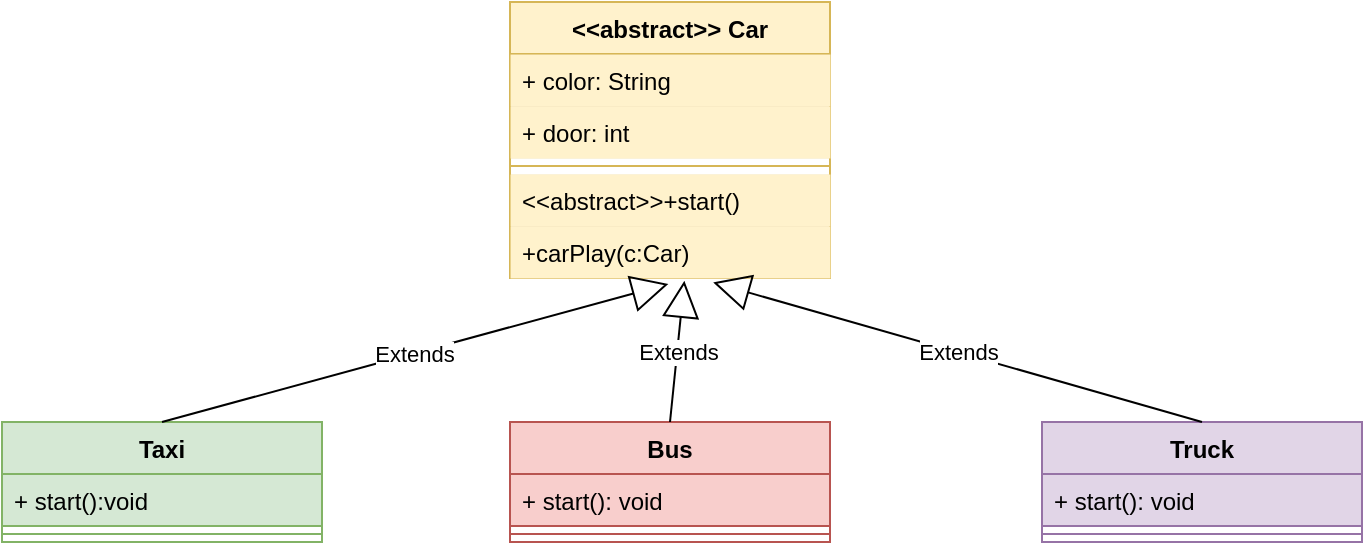 <mxfile version="24.8.4">
  <diagram name="페이지-1" id="96F42Z4XXSrE65KYv9gz">
    <mxGraphModel dx="1050" dy="557" grid="1" gridSize="10" guides="1" tooltips="1" connect="1" arrows="1" fold="1" page="1" pageScale="1" pageWidth="827" pageHeight="1169" math="0" shadow="0">
      <root>
        <mxCell id="0" />
        <mxCell id="1" parent="0" />
        <mxCell id="-99vGAYTfLDCgA36JUbV-1" value="&amp;lt;&amp;lt;abstract&amp;gt;&amp;gt; Car" style="swimlane;fontStyle=1;align=center;verticalAlign=top;childLayout=stackLayout;horizontal=1;startSize=26;horizontalStack=0;resizeParent=1;resizeParentMax=0;resizeLast=0;collapsible=1;marginBottom=0;whiteSpace=wrap;html=1;fillColor=#fff2cc;strokeColor=#d6b656;" vertex="1" parent="1">
          <mxGeometry x="334" y="40" width="160" height="138" as="geometry" />
        </mxCell>
        <mxCell id="-99vGAYTfLDCgA36JUbV-2" value="+ color: String" style="text;strokeColor=#d6b656;fillColor=#fff2cc;align=left;verticalAlign=top;spacingLeft=4;spacingRight=4;overflow=hidden;rotatable=0;points=[[0,0.5],[1,0.5]];portConstraint=eastwest;whiteSpace=wrap;html=1;strokeWidth=0;" vertex="1" parent="-99vGAYTfLDCgA36JUbV-1">
          <mxGeometry y="26" width="160" height="26" as="geometry" />
        </mxCell>
        <mxCell id="-99vGAYTfLDCgA36JUbV-19" value="+ door: int" style="text;strokeColor=#d6b656;fillColor=#fff2cc;align=left;verticalAlign=top;spacingLeft=4;spacingRight=4;overflow=hidden;rotatable=0;points=[[0,0.5],[1,0.5]];portConstraint=eastwest;whiteSpace=wrap;html=1;strokeWidth=0;" vertex="1" parent="-99vGAYTfLDCgA36JUbV-1">
          <mxGeometry y="52" width="160" height="26" as="geometry" />
        </mxCell>
        <mxCell id="-99vGAYTfLDCgA36JUbV-3" value="" style="line;strokeWidth=1;fillColor=#fff2cc;align=left;verticalAlign=middle;spacingTop=-1;spacingLeft=3;spacingRight=3;rotatable=0;labelPosition=right;points=[];portConstraint=eastwest;strokeColor=#d6b656;" vertex="1" parent="-99vGAYTfLDCgA36JUbV-1">
          <mxGeometry y="78" width="160" height="8" as="geometry" />
        </mxCell>
        <mxCell id="-99vGAYTfLDCgA36JUbV-4" value="&amp;lt;&amp;lt;abstract&amp;gt;&amp;gt;+start()&lt;div&gt;&lt;br&gt;&lt;/div&gt;" style="text;strokeColor=#d6b656;fillColor=#fff2cc;align=left;verticalAlign=top;spacingLeft=4;spacingRight=4;overflow=hidden;rotatable=0;points=[[0,0.5],[1,0.5]];portConstraint=eastwest;whiteSpace=wrap;html=1;strokeWidth=0;" vertex="1" parent="-99vGAYTfLDCgA36JUbV-1">
          <mxGeometry y="86" width="160" height="26" as="geometry" />
        </mxCell>
        <mxCell id="-99vGAYTfLDCgA36JUbV-20" value="&lt;div&gt;+carPlay(c:Car)&lt;/div&gt;" style="text;strokeColor=#d6b656;fillColor=#fff2cc;align=left;verticalAlign=top;spacingLeft=4;spacingRight=4;overflow=hidden;rotatable=0;points=[[0,0.5],[1,0.5]];portConstraint=eastwest;whiteSpace=wrap;html=1;strokeWidth=0;" vertex="1" parent="-99vGAYTfLDCgA36JUbV-1">
          <mxGeometry y="112" width="160" height="26" as="geometry" />
        </mxCell>
        <mxCell id="-99vGAYTfLDCgA36JUbV-6" value="Taxi" style="swimlane;fontStyle=1;align=center;verticalAlign=top;childLayout=stackLayout;horizontal=1;startSize=26;horizontalStack=0;resizeParent=1;resizeParentMax=0;resizeLast=0;collapsible=1;marginBottom=0;whiteSpace=wrap;html=1;fillColor=#d5e8d4;strokeColor=#82b366;" vertex="1" parent="1">
          <mxGeometry x="80" y="250" width="160" height="60" as="geometry" />
        </mxCell>
        <mxCell id="-99vGAYTfLDCgA36JUbV-7" value="+ start():void" style="text;strokeColor=#82b366;fillColor=#d5e8d4;align=left;verticalAlign=top;spacingLeft=4;spacingRight=4;overflow=hidden;rotatable=0;points=[[0,0.5],[1,0.5]];portConstraint=eastwest;whiteSpace=wrap;html=1;" vertex="1" parent="-99vGAYTfLDCgA36JUbV-6">
          <mxGeometry y="26" width="160" height="26" as="geometry" />
        </mxCell>
        <mxCell id="-99vGAYTfLDCgA36JUbV-8" value="" style="line;strokeWidth=1;fillColor=#d5e8d4;align=left;verticalAlign=middle;spacingTop=-1;spacingLeft=3;spacingRight=3;rotatable=0;labelPosition=right;points=[];portConstraint=eastwest;strokeColor=#82b366;" vertex="1" parent="-99vGAYTfLDCgA36JUbV-6">
          <mxGeometry y="52" width="160" height="8" as="geometry" />
        </mxCell>
        <mxCell id="-99vGAYTfLDCgA36JUbV-10" value="Truck" style="swimlane;fontStyle=1;align=center;verticalAlign=top;childLayout=stackLayout;horizontal=1;startSize=26;horizontalStack=0;resizeParent=1;resizeParentMax=0;resizeLast=0;collapsible=1;marginBottom=0;whiteSpace=wrap;html=1;fillColor=#e1d5e7;strokeColor=#9673a6;" vertex="1" parent="1">
          <mxGeometry x="600" y="250" width="160" height="60" as="geometry" />
        </mxCell>
        <mxCell id="-99vGAYTfLDCgA36JUbV-11" value="+ start(): void" style="text;strokeColor=#9673a6;fillColor=#e1d5e7;align=left;verticalAlign=top;spacingLeft=4;spacingRight=4;overflow=hidden;rotatable=0;points=[[0,0.5],[1,0.5]];portConstraint=eastwest;whiteSpace=wrap;html=1;" vertex="1" parent="-99vGAYTfLDCgA36JUbV-10">
          <mxGeometry y="26" width="160" height="26" as="geometry" />
        </mxCell>
        <mxCell id="-99vGAYTfLDCgA36JUbV-12" value="" style="line;strokeWidth=1;fillColor=#e1d5e7;align=left;verticalAlign=middle;spacingTop=-1;spacingLeft=3;spacingRight=3;rotatable=0;labelPosition=right;points=[];portConstraint=eastwest;strokeColor=#9673a6;" vertex="1" parent="-99vGAYTfLDCgA36JUbV-10">
          <mxGeometry y="52" width="160" height="8" as="geometry" />
        </mxCell>
        <mxCell id="-99vGAYTfLDCgA36JUbV-15" value="Bus" style="swimlane;fontStyle=1;align=center;verticalAlign=top;childLayout=stackLayout;horizontal=1;startSize=26;horizontalStack=0;resizeParent=1;resizeParentMax=0;resizeLast=0;collapsible=1;marginBottom=0;whiteSpace=wrap;html=1;fillColor=#f8cecc;strokeColor=#b85450;" vertex="1" parent="1">
          <mxGeometry x="334" y="250" width="160" height="60" as="geometry" />
        </mxCell>
        <mxCell id="-99vGAYTfLDCgA36JUbV-16" value="+ start(): void" style="text;strokeColor=#b85450;fillColor=#f8cecc;align=left;verticalAlign=top;spacingLeft=4;spacingRight=4;overflow=hidden;rotatable=0;points=[[0,0.5],[1,0.5]];portConstraint=eastwest;whiteSpace=wrap;html=1;" vertex="1" parent="-99vGAYTfLDCgA36JUbV-15">
          <mxGeometry y="26" width="160" height="26" as="geometry" />
        </mxCell>
        <mxCell id="-99vGAYTfLDCgA36JUbV-17" value="" style="line;strokeWidth=1;fillColor=#f8cecc;align=left;verticalAlign=middle;spacingTop=-1;spacingLeft=3;spacingRight=3;rotatable=0;labelPosition=right;points=[];portConstraint=eastwest;strokeColor=#b85450;" vertex="1" parent="-99vGAYTfLDCgA36JUbV-15">
          <mxGeometry y="52" width="160" height="8" as="geometry" />
        </mxCell>
        <mxCell id="-99vGAYTfLDCgA36JUbV-21" value="Extends" style="endArrow=block;endSize=16;endFill=0;html=1;rounded=0;exitX=0.5;exitY=0;exitDx=0;exitDy=0;entryX=0.495;entryY=1.115;entryDx=0;entryDy=0;entryPerimeter=0;" edge="1" parent="1" source="-99vGAYTfLDCgA36JUbV-6" target="-99vGAYTfLDCgA36JUbV-20">
          <mxGeometry width="160" relative="1" as="geometry">
            <mxPoint x="130" y="220" as="sourcePoint" />
            <mxPoint x="290" y="220" as="targetPoint" />
          </mxGeometry>
        </mxCell>
        <mxCell id="-99vGAYTfLDCgA36JUbV-22" value="Extends" style="endArrow=block;endSize=16;endFill=0;html=1;rounded=0;exitX=0.5;exitY=0;exitDx=0;exitDy=0;entryX=0.545;entryY=1.054;entryDx=0;entryDy=0;entryPerimeter=0;" edge="1" parent="1" source="-99vGAYTfLDCgA36JUbV-15" target="-99vGAYTfLDCgA36JUbV-20">
          <mxGeometry width="160" relative="1" as="geometry">
            <mxPoint x="290" y="269" as="sourcePoint" />
            <mxPoint x="543" y="200" as="targetPoint" />
          </mxGeometry>
        </mxCell>
        <mxCell id="-99vGAYTfLDCgA36JUbV-23" value="Extends" style="endArrow=block;endSize=16;endFill=0;html=1;rounded=0;exitX=0.5;exitY=0;exitDx=0;exitDy=0;entryX=0.635;entryY=1.085;entryDx=0;entryDy=0;entryPerimeter=0;" edge="1" parent="1" source="-99vGAYTfLDCgA36JUbV-10" target="-99vGAYTfLDCgA36JUbV-20">
          <mxGeometry width="160" relative="1" as="geometry">
            <mxPoint x="600" y="231" as="sourcePoint" />
            <mxPoint x="607" y="160" as="targetPoint" />
          </mxGeometry>
        </mxCell>
      </root>
    </mxGraphModel>
  </diagram>
</mxfile>

